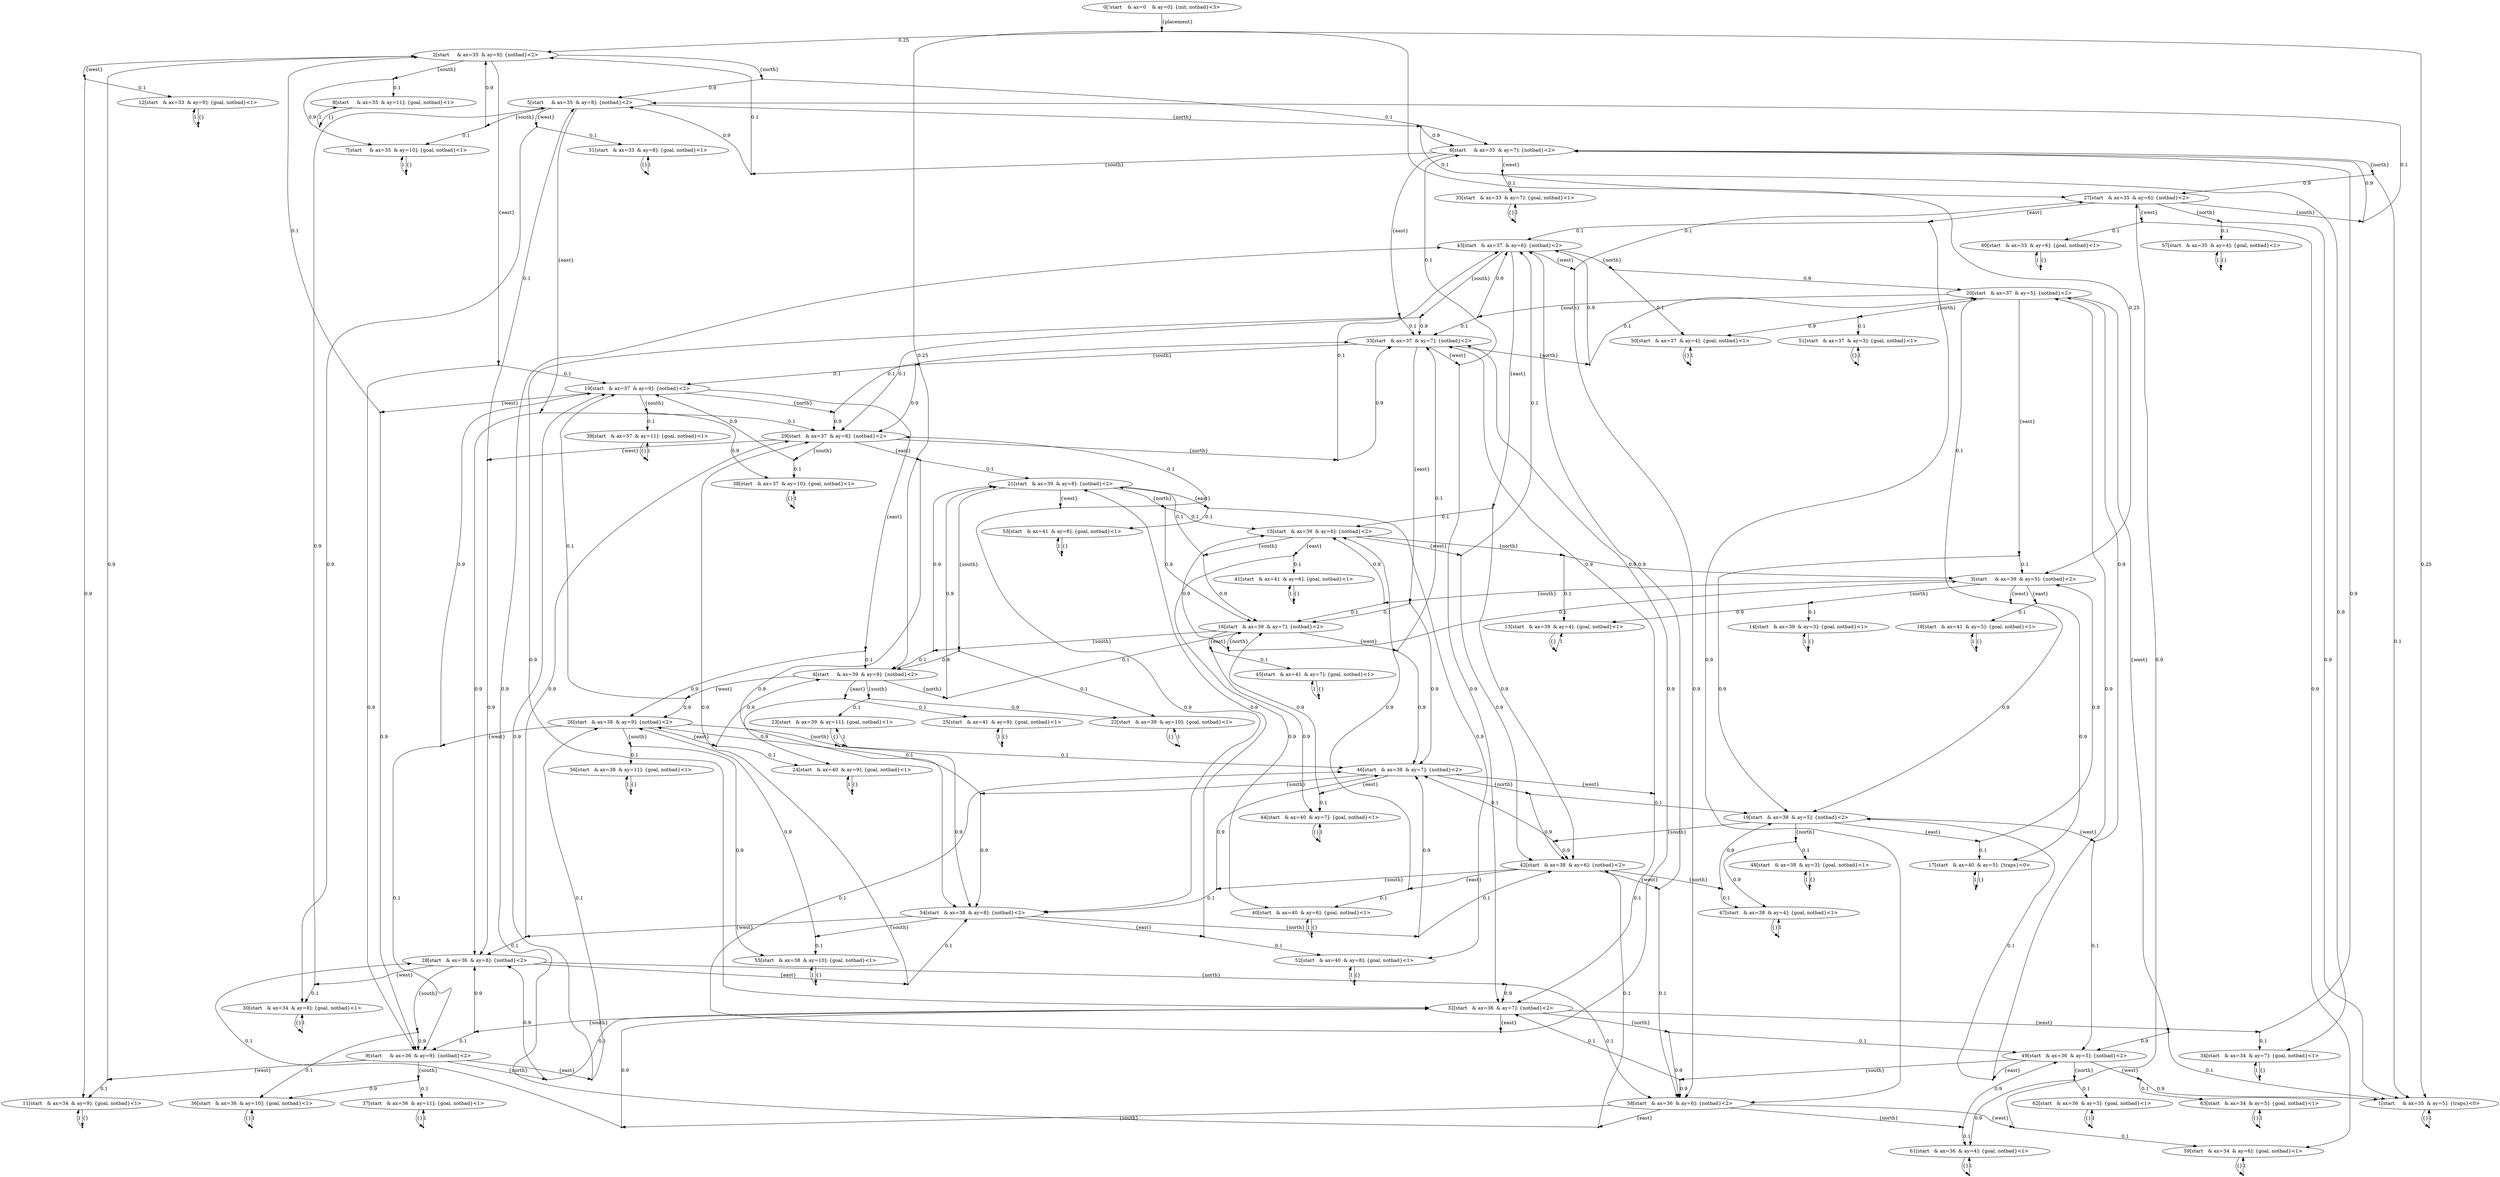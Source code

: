 digraph model {
	0 [ label = "0[!start	& ax=0	& ay=0]: {init, notbad}<3>" ];
	1 [ label = "1[start	& ax=35	& ay=5]: {traps}<0>" ];
	2 [ label = "2[start	& ax=35	& ay=9]: {notbad}<2>" ];
	3 [ label = "3[start	& ax=39	& ay=5]: {notbad}<2>" ];
	4 [ label = "4[start	& ax=39	& ay=9]: {notbad}<2>" ];
	5 [ label = "5[start	& ax=35	& ay=8]: {notbad}<2>" ];
	6 [ label = "6[start	& ax=35	& ay=7]: {notbad}<2>" ];
	7 [ label = "7[start	& ax=35	& ay=10]: {goal, notbad}<1>" ];
	8 [ label = "8[start	& ax=35	& ay=11]: {goal, notbad}<1>" ];
	9 [ label = "9[start	& ax=36	& ay=9]: {notbad}<2>" ];
	10 [ label = "10[start	& ax=37	& ay=9]: {notbad}<2>" ];
	11 [ label = "11[start	& ax=34	& ay=9]: {goal, notbad}<1>" ];
	12 [ label = "12[start	& ax=33	& ay=9]: {goal, notbad}<1>" ];
	13 [ label = "13[start	& ax=39	& ay=4]: {goal, notbad}<1>" ];
	14 [ label = "14[start	& ax=39	& ay=3]: {goal, notbad}<1>" ];
	15 [ label = "15[start	& ax=39	& ay=6]: {notbad}<2>" ];
	16 [ label = "16[start	& ax=39	& ay=7]: {notbad}<2>" ];
	17 [ label = "17[start	& ax=40	& ay=5]: {traps}<0>" ];
	18 [ label = "18[start	& ax=41	& ay=5]: {goal, notbad}<1>" ];
	19 [ label = "19[start	& ax=38	& ay=5]: {notbad}<2>" ];
	20 [ label = "20[start	& ax=37	& ay=5]: {notbad}<2>" ];
	21 [ label = "21[start	& ax=39	& ay=8]: {notbad}<2>" ];
	22 [ label = "22[start	& ax=39	& ay=10]: {goal, notbad}<1>" ];
	23 [ label = "23[start	& ax=39	& ay=11]: {goal, notbad}<1>" ];
	24 [ label = "24[start	& ax=40	& ay=9]: {goal, notbad}<1>" ];
	25 [ label = "25[start	& ax=41	& ay=9]: {goal, notbad}<1>" ];
	26 [ label = "26[start	& ax=38	& ay=9]: {notbad}<2>" ];
	27 [ label = "27[start	& ax=35	& ay=6]: {notbad}<2>" ];
	28 [ label = "28[start	& ax=36	& ay=8]: {notbad}<2>" ];
	29 [ label = "29[start	& ax=37	& ay=8]: {notbad}<2>" ];
	30 [ label = "30[start	& ax=34	& ay=8]: {goal, notbad}<1>" ];
	31 [ label = "31[start	& ax=33	& ay=8]: {goal, notbad}<1>" ];
	32 [ label = "32[start	& ax=36	& ay=7]: {notbad}<2>" ];
	33 [ label = "33[start	& ax=37	& ay=7]: {notbad}<2>" ];
	34 [ label = "34[start	& ax=34	& ay=7]: {goal, notbad}<1>" ];
	35 [ label = "35[start	& ax=33	& ay=7]: {goal, notbad}<1>" ];
	36 [ label = "36[start	& ax=36	& ay=10]: {goal, notbad}<1>" ];
	37 [ label = "37[start	& ax=36	& ay=11]: {goal, notbad}<1>" ];
	38 [ label = "38[start	& ax=37	& ay=10]: {goal, notbad}<1>" ];
	39 [ label = "39[start	& ax=37	& ay=11]: {goal, notbad}<1>" ];
	40 [ label = "40[start	& ax=40	& ay=6]: {goal, notbad}<1>" ];
	41 [ label = "41[start	& ax=41	& ay=6]: {goal, notbad}<1>" ];
	42 [ label = "42[start	& ax=38	& ay=6]: {notbad}<2>" ];
	43 [ label = "43[start	& ax=37	& ay=6]: {notbad}<2>" ];
	44 [ label = "44[start	& ax=40	& ay=7]: {goal, notbad}<1>" ];
	45 [ label = "45[start	& ax=41	& ay=7]: {goal, notbad}<1>" ];
	46 [ label = "46[start	& ax=38	& ay=7]: {notbad}<2>" ];
	47 [ label = "47[start	& ax=38	& ay=4]: {goal, notbad}<1>" ];
	48 [ label = "48[start	& ax=38	& ay=3]: {goal, notbad}<1>" ];
	49 [ label = "49[start	& ax=36	& ay=5]: {notbad}<2>" ];
	50 [ label = "50[start	& ax=37	& ay=4]: {goal, notbad}<1>" ];
	51 [ label = "51[start	& ax=37	& ay=3]: {goal, notbad}<1>" ];
	52 [ label = "52[start	& ax=40	& ay=8]: {goal, notbad}<1>" ];
	53 [ label = "53[start	& ax=41	& ay=8]: {goal, notbad}<1>" ];
	54 [ label = "54[start	& ax=38	& ay=8]: {notbad}<2>" ];
	55 [ label = "55[start	& ax=38	& ay=10]: {goal, notbad}<1>" ];
	56 [ label = "56[start	& ax=38	& ay=11]: {goal, notbad}<1>" ];
	57 [ label = "57[start	& ax=35	& ay=4]: {goal, notbad}<1>" ];
	58 [ label = "58[start	& ax=36	& ay=6]: {notbad}<2>" ];
	59 [ label = "59[start	& ax=34	& ay=6]: {goal, notbad}<1>" ];
	60 [ label = "60[start	& ax=33	& ay=6]: {goal, notbad}<1>" ];
	61 [ label = "61[start	& ax=36	& ay=4]: {goal, notbad}<1>" ];
	62 [ label = "62[start	& ax=36	& ay=3]: {goal, notbad}<1>" ];
	63 [ label = "63[start	& ax=34	& ay=5]: {goal, notbad}<1>" ];
	"0c0" [shape = "point"];
	0 -> "0c0" [ label = "{placement}"]
;
	"0c0" -> 1 [ label= "0.25" ];
	"0c0" -> 2 [ label= "0.25" ];
	"0c0" -> 3 [ label= "0.25" ];
	"0c0" -> 4 [ label= "0.25" ];
	"1c0" [shape = "point"];
	1 -> "1c0" [ label = "{}"]
;
	"1c0" -> 1 [ label= "1" ];
	"2c0" [shape = "point"];
	2 -> "2c0" [ label = "{north}"]
;
	"2c0" -> 5 [ label= "0.9" ];
	"2c0" -> 6 [ label= "0.1" ];
	"2c1" [shape = "point"];
	2 -> "2c1" [ label = "{south}"]
;
	"2c1" -> 7 [ label= "0.9" ];
	"2c1" -> 8 [ label= "0.1" ];
	"2c2" [shape = "point"];
	2 -> "2c2" [ label = "{east}"]
;
	"2c2" -> 9 [ label= "0.9" ];
	"2c2" -> 10 [ label= "0.1" ];
	"2c3" [shape = "point"];
	2 -> "2c3" [ label = "{west}"]
;
	"2c3" -> 11 [ label= "0.9" ];
	"2c3" -> 12 [ label= "0.1" ];
	"3c0" [shape = "point"];
	3 -> "3c0" [ label = "{north}"]
;
	"3c0" -> 13 [ label= "0.9" ];
	"3c0" -> 14 [ label= "0.1" ];
	"3c1" [shape = "point"];
	3 -> "3c1" [ label = "{south}"]
;
	"3c1" -> 15 [ label= "0.9" ];
	"3c1" -> 16 [ label= "0.1" ];
	"3c2" [shape = "point"];
	3 -> "3c2" [ label = "{east}"]
;
	"3c2" -> 17 [ label= "0.9" ];
	"3c2" -> 18 [ label= "0.1" ];
	"3c3" [shape = "point"];
	3 -> "3c3" [ label = "{west}"]
;
	"3c3" -> 19 [ label= "0.9" ];
	"3c3" -> 20 [ label= "0.1" ];
	"4c0" [shape = "point"];
	4 -> "4c0" [ label = "{north}"]
;
	"4c0" -> 16 [ label= "0.1" ];
	"4c0" -> 21 [ label= "0.9" ];
	"4c1" [shape = "point"];
	4 -> "4c1" [ label = "{south}"]
;
	"4c1" -> 22 [ label= "0.9" ];
	"4c1" -> 23 [ label= "0.1" ];
	"4c2" [shape = "point"];
	4 -> "4c2" [ label = "{east}"]
;
	"4c2" -> 24 [ label= "0.9" ];
	"4c2" -> 25 [ label= "0.1" ];
	"4c3" [shape = "point"];
	4 -> "4c3" [ label = "{west}"]
;
	"4c3" -> 10 [ label= "0.1" ];
	"4c3" -> 26 [ label= "0.9" ];
	"5c0" [shape = "point"];
	5 -> "5c0" [ label = "{north}"]
;
	"5c0" -> 6 [ label= "0.9" ];
	"5c0" -> 27 [ label= "0.1" ];
	"5c1" [shape = "point"];
	5 -> "5c1" [ label = "{south}"]
;
	"5c1" -> 2 [ label= "0.9" ];
	"5c1" -> 7 [ label= "0.1" ];
	"5c2" [shape = "point"];
	5 -> "5c2" [ label = "{east}"]
;
	"5c2" -> 28 [ label= "0.9" ];
	"5c2" -> 29 [ label= "0.1" ];
	"5c3" [shape = "point"];
	5 -> "5c3" [ label = "{west}"]
;
	"5c3" -> 30 [ label= "0.9" ];
	"5c3" -> 31 [ label= "0.1" ];
	"6c0" [shape = "point"];
	6 -> "6c0" [ label = "{north}"]
;
	"6c0" -> 1 [ label= "0.1" ];
	"6c0" -> 27 [ label= "0.9" ];
	"6c1" [shape = "point"];
	6 -> "6c1" [ label = "{south}"]
;
	"6c1" -> 2 [ label= "0.1" ];
	"6c1" -> 5 [ label= "0.9" ];
	"6c2" [shape = "point"];
	6 -> "6c2" [ label = "{east}"]
;
	"6c2" -> 32 [ label= "0.9" ];
	"6c2" -> 33 [ label= "0.1" ];
	"6c3" [shape = "point"];
	6 -> "6c3" [ label = "{west}"]
;
	"6c3" -> 34 [ label= "0.9" ];
	"6c3" -> 35 [ label= "0.1" ];
	"7c0" [shape = "point"];
	7 -> "7c0" [ label = "{}"]
;
	"7c0" -> 7 [ label= "1" ];
	"8c0" [shape = "point"];
	8 -> "8c0" [ label = "{}"]
;
	"8c0" -> 8 [ label= "1" ];
	"9c0" [shape = "point"];
	9 -> "9c0" [ label = "{north}"]
;
	"9c0" -> 28 [ label= "0.9" ];
	"9c0" -> 32 [ label= "0.1" ];
	"9c1" [shape = "point"];
	9 -> "9c1" [ label = "{south}"]
;
	"9c1" -> 36 [ label= "0.9" ];
	"9c1" -> 37 [ label= "0.1" ];
	"9c2" [shape = "point"];
	9 -> "9c2" [ label = "{east}"]
;
	"9c2" -> 10 [ label= "0.9" ];
	"9c2" -> 26 [ label= "0.1" ];
	"9c3" [shape = "point"];
	9 -> "9c3" [ label = "{west}"]
;
	"9c3" -> 2 [ label= "0.9" ];
	"9c3" -> 11 [ label= "0.1" ];
	"10c0" [shape = "point"];
	10 -> "10c0" [ label = "{north}"]
;
	"10c0" -> 29 [ label= "0.9" ];
	"10c0" -> 33 [ label= "0.1" ];
	"10c1" [shape = "point"];
	10 -> "10c1" [ label = "{south}"]
;
	"10c1" -> 38 [ label= "0.9" ];
	"10c1" -> 39 [ label= "0.1" ];
	"10c2" [shape = "point"];
	10 -> "10c2" [ label = "{east}"]
;
	"10c2" -> 4 [ label= "0.1" ];
	"10c2" -> 26 [ label= "0.9" ];
	"10c3" [shape = "point"];
	10 -> "10c3" [ label = "{west}"]
;
	"10c3" -> 2 [ label= "0.1" ];
	"10c3" -> 9 [ label= "0.9" ];
	"11c0" [shape = "point"];
	11 -> "11c0" [ label = "{}"]
;
	"11c0" -> 11 [ label= "1" ];
	"12c0" [shape = "point"];
	12 -> "12c0" [ label = "{}"]
;
	"12c0" -> 12 [ label= "1" ];
	"13c0" [shape = "point"];
	13 -> "13c0" [ label = "{}"]
;
	"13c0" -> 13 [ label= "1" ];
	"14c0" [shape = "point"];
	14 -> "14c0" [ label = "{}"]
;
	"14c0" -> 14 [ label= "1" ];
	"15c0" [shape = "point"];
	15 -> "15c0" [ label = "{north}"]
;
	"15c0" -> 3 [ label= "0.9" ];
	"15c0" -> 13 [ label= "0.1" ];
	"15c1" [shape = "point"];
	15 -> "15c1" [ label = "{south}"]
;
	"15c1" -> 16 [ label= "0.9" ];
	"15c1" -> 21 [ label= "0.1" ];
	"15c2" [shape = "point"];
	15 -> "15c2" [ label = "{east}"]
;
	"15c2" -> 40 [ label= "0.9" ];
	"15c2" -> 41 [ label= "0.1" ];
	"15c3" [shape = "point"];
	15 -> "15c3" [ label = "{west}"]
;
	"15c3" -> 42 [ label= "0.9" ];
	"15c3" -> 43 [ label= "0.1" ];
	"16c0" [shape = "point"];
	16 -> "16c0" [ label = "{north}"]
;
	"16c0" -> 3 [ label= "0.1" ];
	"16c0" -> 15 [ label= "0.9" ];
	"16c1" [shape = "point"];
	16 -> "16c1" [ label = "{south}"]
;
	"16c1" -> 4 [ label= "0.1" ];
	"16c1" -> 21 [ label= "0.9" ];
	"16c2" [shape = "point"];
	16 -> "16c2" [ label = "{east}"]
;
	"16c2" -> 44 [ label= "0.9" ];
	"16c2" -> 45 [ label= "0.1" ];
	"16c3" [shape = "point"];
	16 -> "16c3" [ label = "{west}"]
;
	"16c3" -> 33 [ label= "0.1" ];
	"16c3" -> 46 [ label= "0.9" ];
	"17c0" [shape = "point"];
	17 -> "17c0" [ label = "{}"]
;
	"17c0" -> 17 [ label= "1" ];
	"18c0" [shape = "point"];
	18 -> "18c0" [ label = "{}"]
;
	"18c0" -> 18 [ label= "1" ];
	"19c0" [shape = "point"];
	19 -> "19c0" [ label = "{north}"]
;
	"19c0" -> 47 [ label= "0.9" ];
	"19c0" -> 48 [ label= "0.1" ];
	"19c1" [shape = "point"];
	19 -> "19c1" [ label = "{south}"]
;
	"19c1" -> 42 [ label= "0.9" ];
	"19c1" -> 46 [ label= "0.1" ];
	"19c2" [shape = "point"];
	19 -> "19c2" [ label = "{east}"]
;
	"19c2" -> 3 [ label= "0.9" ];
	"19c2" -> 17 [ label= "0.1" ];
	"19c3" [shape = "point"];
	19 -> "19c3" [ label = "{west}"]
;
	"19c3" -> 20 [ label= "0.9" ];
	"19c3" -> 49 [ label= "0.1" ];
	"20c0" [shape = "point"];
	20 -> "20c0" [ label = "{north}"]
;
	"20c0" -> 50 [ label= "0.9" ];
	"20c0" -> 51 [ label= "0.1" ];
	"20c1" [shape = "point"];
	20 -> "20c1" [ label = "{south}"]
;
	"20c1" -> 33 [ label= "0.1" ];
	"20c1" -> 43 [ label= "0.9" ];
	"20c2" [shape = "point"];
	20 -> "20c2" [ label = "{east}"]
;
	"20c2" -> 3 [ label= "0.1" ];
	"20c2" -> 19 [ label= "0.9" ];
	"20c3" [shape = "point"];
	20 -> "20c3" [ label = "{west}"]
;
	"20c3" -> 1 [ label= "0.1" ];
	"20c3" -> 49 [ label= "0.9" ];
	"21c0" [shape = "point"];
	21 -> "21c0" [ label = "{north}"]
;
	"21c0" -> 15 [ label= "0.1" ];
	"21c0" -> 16 [ label= "0.9" ];
	"21c1" [shape = "point"];
	21 -> "21c1" [ label = "{south}"]
;
	"21c1" -> 4 [ label= "0.9" ];
	"21c1" -> 22 [ label= "0.1" ];
	"21c2" [shape = "point"];
	21 -> "21c2" [ label = "{east}"]
;
	"21c2" -> 52 [ label= "0.9" ];
	"21c2" -> 53 [ label= "0.1" ];
	"21c3" [shape = "point"];
	21 -> "21c3" [ label = "{west}"]
;
	"21c3" -> 29 [ label= "0.1" ];
	"21c3" -> 54 [ label= "0.9" ];
	"22c0" [shape = "point"];
	22 -> "22c0" [ label = "{}"]
;
	"22c0" -> 22 [ label= "1" ];
	"23c0" [shape = "point"];
	23 -> "23c0" [ label = "{}"]
;
	"23c0" -> 23 [ label= "1" ];
	"24c0" [shape = "point"];
	24 -> "24c0" [ label = "{}"]
;
	"24c0" -> 24 [ label= "1" ];
	"25c0" [shape = "point"];
	25 -> "25c0" [ label = "{}"]
;
	"25c0" -> 25 [ label= "1" ];
	"26c0" [shape = "point"];
	26 -> "26c0" [ label = "{north}"]
;
	"26c0" -> 46 [ label= "0.1" ];
	"26c0" -> 54 [ label= "0.9" ];
	"26c1" [shape = "point"];
	26 -> "26c1" [ label = "{south}"]
;
	"26c1" -> 55 [ label= "0.9" ];
	"26c1" -> 56 [ label= "0.1" ];
	"26c2" [shape = "point"];
	26 -> "26c2" [ label = "{east}"]
;
	"26c2" -> 4 [ label= "0.9" ];
	"26c2" -> 24 [ label= "0.1" ];
	"26c3" [shape = "point"];
	26 -> "26c3" [ label = "{west}"]
;
	"26c3" -> 9 [ label= "0.1" ];
	"26c3" -> 10 [ label= "0.9" ];
	"27c0" [shape = "point"];
	27 -> "27c0" [ label = "{north}"]
;
	"27c0" -> 1 [ label= "0.9" ];
	"27c0" -> 57 [ label= "0.1" ];
	"27c1" [shape = "point"];
	27 -> "27c1" [ label = "{south}"]
;
	"27c1" -> 5 [ label= "0.1" ];
	"27c1" -> 6 [ label= "0.9" ];
	"27c2" [shape = "point"];
	27 -> "27c2" [ label = "{east}"]
;
	"27c2" -> 43 [ label= "0.1" ];
	"27c2" -> 58 [ label= "0.9" ];
	"27c3" [shape = "point"];
	27 -> "27c3" [ label = "{west}"]
;
	"27c3" -> 59 [ label= "0.9" ];
	"27c3" -> 60 [ label= "0.1" ];
	"28c0" [shape = "point"];
	28 -> "28c0" [ label = "{north}"]
;
	"28c0" -> 32 [ label= "0.9" ];
	"28c0" -> 58 [ label= "0.1" ];
	"28c1" [shape = "point"];
	28 -> "28c1" [ label = "{south}"]
;
	"28c1" -> 9 [ label= "0.9" ];
	"28c1" -> 36 [ label= "0.1" ];
	"28c2" [shape = "point"];
	28 -> "28c2" [ label = "{east}"]
;
	"28c2" -> 29 [ label= "0.9" ];
	"28c2" -> 54 [ label= "0.1" ];
	"28c3" [shape = "point"];
	28 -> "28c3" [ label = "{west}"]
;
	"28c3" -> 5 [ label= "0.9" ];
	"28c3" -> 30 [ label= "0.1" ];
	"29c0" [shape = "point"];
	29 -> "29c0" [ label = "{north}"]
;
	"29c0" -> 33 [ label= "0.9" ];
	"29c0" -> 43 [ label= "0.1" ];
	"29c1" [shape = "point"];
	29 -> "29c1" [ label = "{south}"]
;
	"29c1" -> 10 [ label= "0.9" ];
	"29c1" -> 38 [ label= "0.1" ];
	"29c2" [shape = "point"];
	29 -> "29c2" [ label = "{east}"]
;
	"29c2" -> 21 [ label= "0.1" ];
	"29c2" -> 54 [ label= "0.9" ];
	"29c3" [shape = "point"];
	29 -> "29c3" [ label = "{west}"]
;
	"29c3" -> 5 [ label= "0.1" ];
	"29c3" -> 28 [ label= "0.9" ];
	"30c0" [shape = "point"];
	30 -> "30c0" [ label = "{}"]
;
	"30c0" -> 30 [ label= "1" ];
	"31c0" [shape = "point"];
	31 -> "31c0" [ label = "{}"]
;
	"31c0" -> 31 [ label= "1" ];
	"32c0" [shape = "point"];
	32 -> "32c0" [ label = "{north}"]
;
	"32c0" -> 49 [ label= "0.1" ];
	"32c0" -> 58 [ label= "0.9" ];
	"32c1" [shape = "point"];
	32 -> "32c1" [ label = "{south}"]
;
	"32c1" -> 9 [ label= "0.1" ];
	"32c1" -> 28 [ label= "0.9" ];
	"32c2" [shape = "point"];
	32 -> "32c2" [ label = "{east}"]
;
	"32c2" -> 33 [ label= "0.9" ];
	"32c2" -> 46 [ label= "0.1" ];
	"32c3" [shape = "point"];
	32 -> "32c3" [ label = "{west}"]
;
	"32c3" -> 6 [ label= "0.9" ];
	"32c3" -> 34 [ label= "0.1" ];
	"33c0" [shape = "point"];
	33 -> "33c0" [ label = "{north}"]
;
	"33c0" -> 20 [ label= "0.1" ];
	"33c0" -> 43 [ label= "0.9" ];
	"33c1" [shape = "point"];
	33 -> "33c1" [ label = "{south}"]
;
	"33c1" -> 10 [ label= "0.1" ];
	"33c1" -> 29 [ label= "0.9" ];
	"33c2" [shape = "point"];
	33 -> "33c2" [ label = "{east}"]
;
	"33c2" -> 16 [ label= "0.1" ];
	"33c2" -> 46 [ label= "0.9" ];
	"33c3" [shape = "point"];
	33 -> "33c3" [ label = "{west}"]
;
	"33c3" -> 6 [ label= "0.1" ];
	"33c3" -> 32 [ label= "0.9" ];
	"34c0" [shape = "point"];
	34 -> "34c0" [ label = "{}"]
;
	"34c0" -> 34 [ label= "1" ];
	"35c0" [shape = "point"];
	35 -> "35c0" [ label = "{}"]
;
	"35c0" -> 35 [ label= "1" ];
	"36c0" [shape = "point"];
	36 -> "36c0" [ label = "{}"]
;
	"36c0" -> 36 [ label= "1" ];
	"37c0" [shape = "point"];
	37 -> "37c0" [ label = "{}"]
;
	"37c0" -> 37 [ label= "1" ];
	"38c0" [shape = "point"];
	38 -> "38c0" [ label = "{}"]
;
	"38c0" -> 38 [ label= "1" ];
	"39c0" [shape = "point"];
	39 -> "39c0" [ label = "{}"]
;
	"39c0" -> 39 [ label= "1" ];
	"40c0" [shape = "point"];
	40 -> "40c0" [ label = "{}"]
;
	"40c0" -> 40 [ label= "1" ];
	"41c0" [shape = "point"];
	41 -> "41c0" [ label = "{}"]
;
	"41c0" -> 41 [ label= "1" ];
	"42c0" [shape = "point"];
	42 -> "42c0" [ label = "{north}"]
;
	"42c0" -> 19 [ label= "0.9" ];
	"42c0" -> 47 [ label= "0.1" ];
	"42c1" [shape = "point"];
	42 -> "42c1" [ label = "{south}"]
;
	"42c1" -> 46 [ label= "0.9" ];
	"42c1" -> 54 [ label= "0.1" ];
	"42c2" [shape = "point"];
	42 -> "42c2" [ label = "{east}"]
;
	"42c2" -> 15 [ label= "0.9" ];
	"42c2" -> 40 [ label= "0.1" ];
	"42c3" [shape = "point"];
	42 -> "42c3" [ label = "{west}"]
;
	"42c3" -> 43 [ label= "0.9" ];
	"42c3" -> 58 [ label= "0.1" ];
	"43c0" [shape = "point"];
	43 -> "43c0" [ label = "{north}"]
;
	"43c0" -> 20 [ label= "0.9" ];
	"43c0" -> 50 [ label= "0.1" ];
	"43c1" [shape = "point"];
	43 -> "43c1" [ label = "{south}"]
;
	"43c1" -> 29 [ label= "0.1" ];
	"43c1" -> 33 [ label= "0.9" ];
	"43c2" [shape = "point"];
	43 -> "43c2" [ label = "{east}"]
;
	"43c2" -> 15 [ label= "0.1" ];
	"43c2" -> 42 [ label= "0.9" ];
	"43c3" [shape = "point"];
	43 -> "43c3" [ label = "{west}"]
;
	"43c3" -> 27 [ label= "0.1" ];
	"43c3" -> 58 [ label= "0.9" ];
	"44c0" [shape = "point"];
	44 -> "44c0" [ label = "{}"]
;
	"44c0" -> 44 [ label= "1" ];
	"45c0" [shape = "point"];
	45 -> "45c0" [ label = "{}"]
;
	"45c0" -> 45 [ label= "1" ];
	"46c0" [shape = "point"];
	46 -> "46c0" [ label = "{north}"]
;
	"46c0" -> 19 [ label= "0.1" ];
	"46c0" -> 42 [ label= "0.9" ];
	"46c1" [shape = "point"];
	46 -> "46c1" [ label = "{south}"]
;
	"46c1" -> 26 [ label= "0.1" ];
	"46c1" -> 54 [ label= "0.9" ];
	"46c2" [shape = "point"];
	46 -> "46c2" [ label = "{east}"]
;
	"46c2" -> 16 [ label= "0.9" ];
	"46c2" -> 44 [ label= "0.1" ];
	"46c3" [shape = "point"];
	46 -> "46c3" [ label = "{west}"]
;
	"46c3" -> 32 [ label= "0.1" ];
	"46c3" -> 33 [ label= "0.9" ];
	"47c0" [shape = "point"];
	47 -> "47c0" [ label = "{}"]
;
	"47c0" -> 47 [ label= "1" ];
	"48c0" [shape = "point"];
	48 -> "48c0" [ label = "{}"]
;
	"48c0" -> 48 [ label= "1" ];
	"49c0" [shape = "point"];
	49 -> "49c0" [ label = "{north}"]
;
	"49c0" -> 61 [ label= "0.9" ];
	"49c0" -> 62 [ label= "0.1" ];
	"49c1" [shape = "point"];
	49 -> "49c1" [ label = "{south}"]
;
	"49c1" -> 32 [ label= "0.1" ];
	"49c1" -> 58 [ label= "0.9" ];
	"49c2" [shape = "point"];
	49 -> "49c2" [ label = "{east}"]
;
	"49c2" -> 19 [ label= "0.1" ];
	"49c2" -> 20 [ label= "0.9" ];
	"49c3" [shape = "point"];
	49 -> "49c3" [ label = "{west}"]
;
	"49c3" -> 1 [ label= "0.9" ];
	"49c3" -> 63 [ label= "0.1" ];
	"50c0" [shape = "point"];
	50 -> "50c0" [ label = "{}"]
;
	"50c0" -> 50 [ label= "1" ];
	"51c0" [shape = "point"];
	51 -> "51c0" [ label = "{}"]
;
	"51c0" -> 51 [ label= "1" ];
	"52c0" [shape = "point"];
	52 -> "52c0" [ label = "{}"]
;
	"52c0" -> 52 [ label= "1" ];
	"53c0" [shape = "point"];
	53 -> "53c0" [ label = "{}"]
;
	"53c0" -> 53 [ label= "1" ];
	"54c0" [shape = "point"];
	54 -> "54c0" [ label = "{north}"]
;
	"54c0" -> 42 [ label= "0.1" ];
	"54c0" -> 46 [ label= "0.9" ];
	"54c1" [shape = "point"];
	54 -> "54c1" [ label = "{south}"]
;
	"54c1" -> 26 [ label= "0.9" ];
	"54c1" -> 55 [ label= "0.1" ];
	"54c2" [shape = "point"];
	54 -> "54c2" [ label = "{east}"]
;
	"54c2" -> 21 [ label= "0.9" ];
	"54c2" -> 52 [ label= "0.1" ];
	"54c3" [shape = "point"];
	54 -> "54c3" [ label = "{west}"]
;
	"54c3" -> 28 [ label= "0.1" ];
	"54c3" -> 29 [ label= "0.9" ];
	"55c0" [shape = "point"];
	55 -> "55c0" [ label = "{}"]
;
	"55c0" -> 55 [ label= "1" ];
	"56c0" [shape = "point"];
	56 -> "56c0" [ label = "{}"]
;
	"56c0" -> 56 [ label= "1" ];
	"57c0" [shape = "point"];
	57 -> "57c0" [ label = "{}"]
;
	"57c0" -> 57 [ label= "1" ];
	"58c0" [shape = "point"];
	58 -> "58c0" [ label = "{north}"]
;
	"58c0" -> 49 [ label= "0.9" ];
	"58c0" -> 61 [ label= "0.1" ];
	"58c1" [shape = "point"];
	58 -> "58c1" [ label = "{south}"]
;
	"58c1" -> 28 [ label= "0.1" ];
	"58c1" -> 32 [ label= "0.9" ];
	"58c2" [shape = "point"];
	58 -> "58c2" [ label = "{east}"]
;
	"58c2" -> 42 [ label= "0.1" ];
	"58c2" -> 43 [ label= "0.9" ];
	"58c3" [shape = "point"];
	58 -> "58c3" [ label = "{west}"]
;
	"58c3" -> 27 [ label= "0.9" ];
	"58c3" -> 59 [ label= "0.1" ];
	"59c0" [shape = "point"];
	59 -> "59c0" [ label = "{}"]
;
	"59c0" -> 59 [ label= "1" ];
	"60c0" [shape = "point"];
	60 -> "60c0" [ label = "{}"]
;
	"60c0" -> 60 [ label= "1" ];
	"61c0" [shape = "point"];
	61 -> "61c0" [ label = "{}"]
;
	"61c0" -> 61 [ label= "1" ];
	"62c0" [shape = "point"];
	62 -> "62c0" [ label = "{}"]
;
	"62c0" -> 62 [ label= "1" ];
	"63c0" [shape = "point"];
	63 -> "63c0" [ label = "{}"]
;
	"63c0" -> 63 [ label= "1" ];
}
